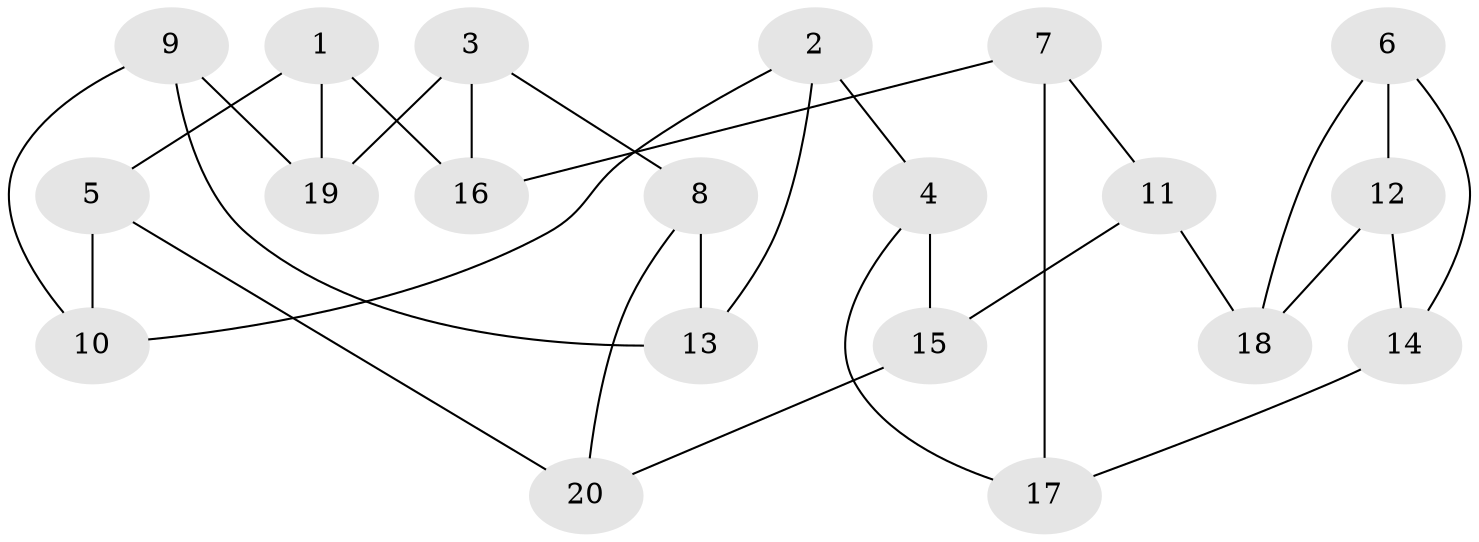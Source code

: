 // Generated by graph-tools (version 1.1) at 2025/46/02/15/25 05:46:28]
// undirected, 20 vertices, 30 edges
graph export_dot {
graph [start="1"]
  node [color=gray90,style=filled];
  1;
  2;
  3;
  4;
  5;
  6;
  7;
  8;
  9;
  10;
  11;
  12;
  13;
  14;
  15;
  16;
  17;
  18;
  19;
  20;
  1 -- 16;
  1 -- 19;
  1 -- 5;
  2 -- 10;
  2 -- 4;
  2 -- 13;
  3 -- 16;
  3 -- 8;
  3 -- 19;
  4 -- 17;
  4 -- 15;
  5 -- 10;
  5 -- 20;
  6 -- 14;
  6 -- 18;
  6 -- 12;
  7 -- 17;
  7 -- 16;
  7 -- 11;
  8 -- 13;
  8 -- 20;
  9 -- 13;
  9 -- 19;
  9 -- 10;
  11 -- 15;
  11 -- 18;
  12 -- 14;
  12 -- 18;
  14 -- 17;
  15 -- 20;
}
